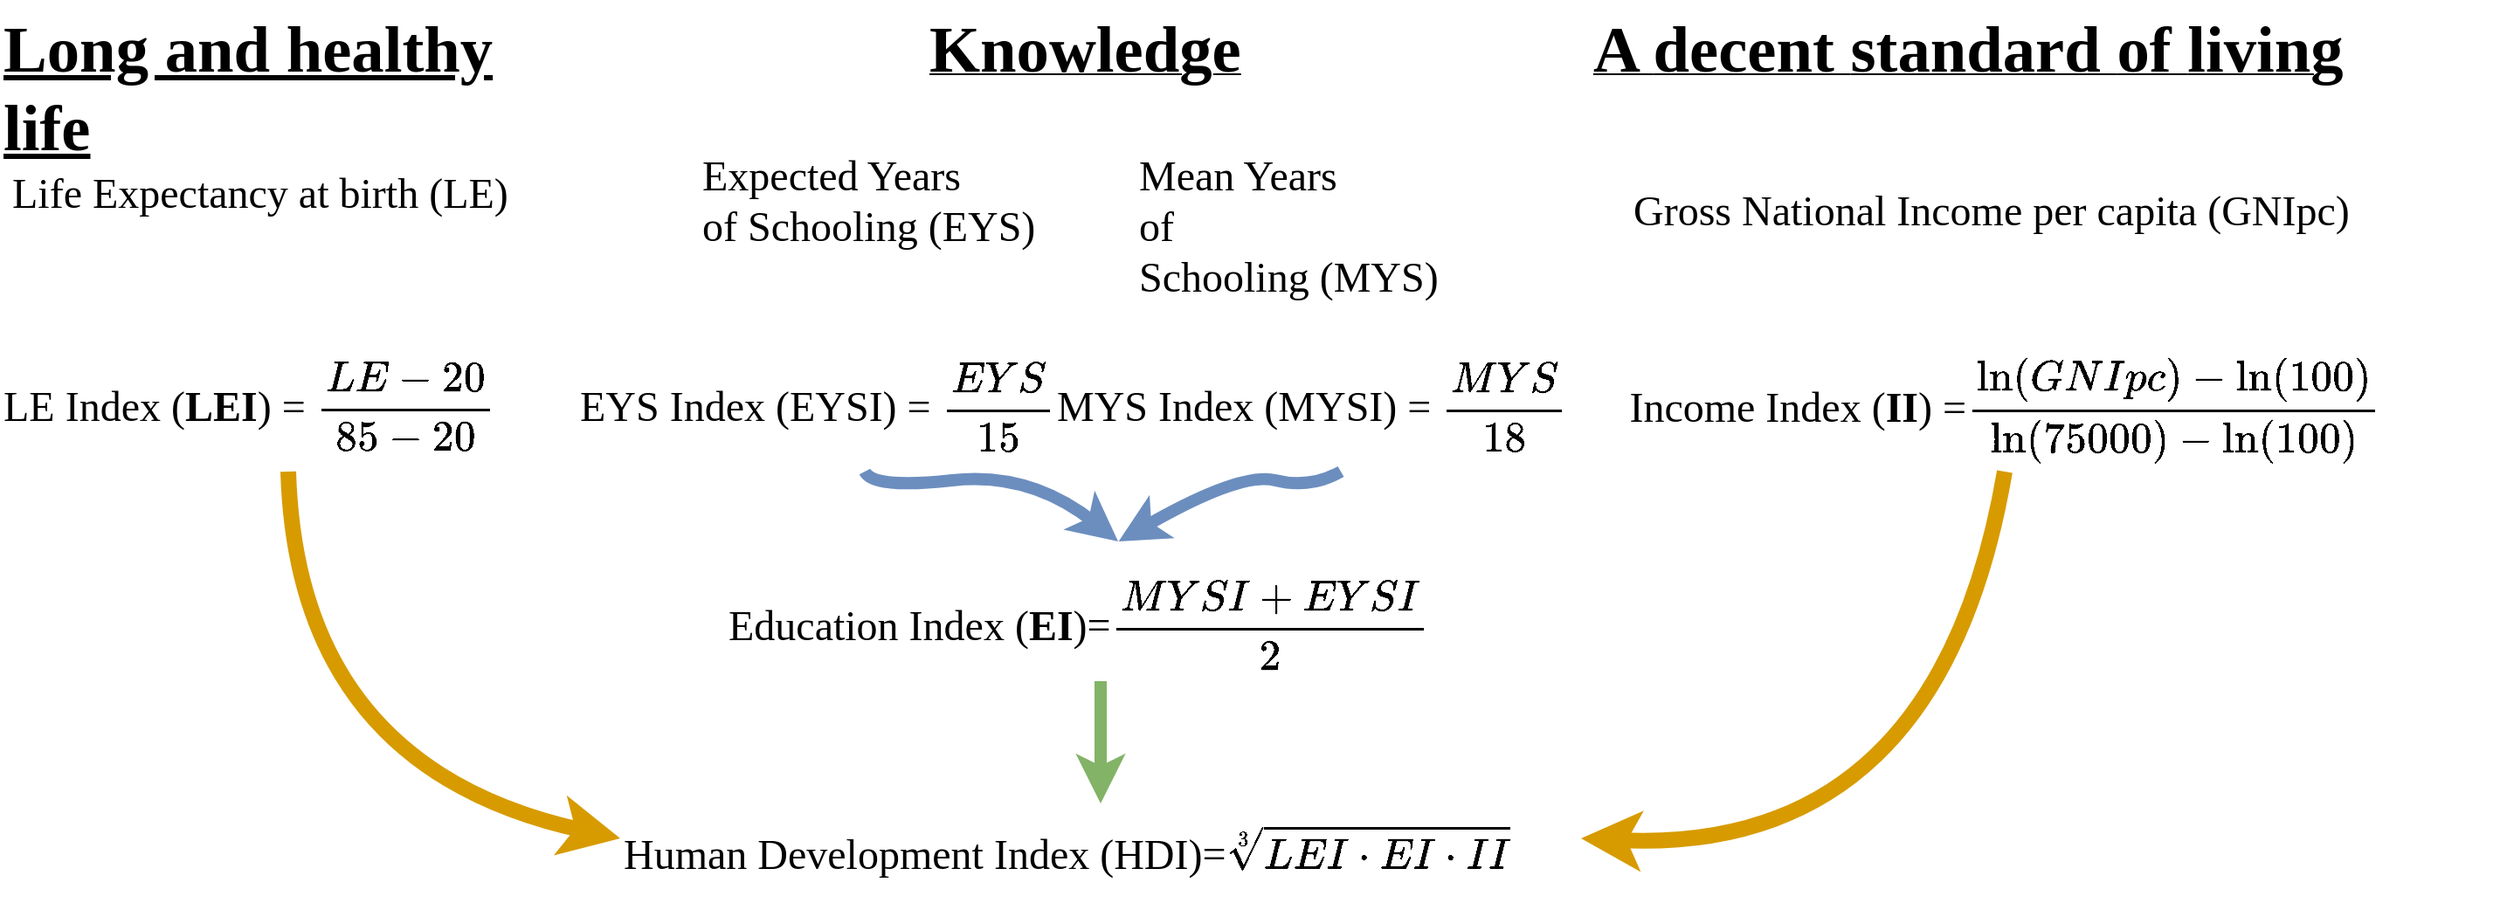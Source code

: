 <mxfile version="16.6.7" type="device"><diagram id="glmMB9DDFRBc_s1LFeXM" name="Page-1"><mxGraphModel dx="1378" dy="768" grid="1" gridSize="10" guides="1" tooltips="1" connect="1" arrows="1" fold="1" page="1" pageScale="1" pageWidth="850" pageHeight="1100" math="1" shadow="0"><root><mxCell id="0"/><mxCell id="1" parent="0"/><mxCell id="hLz6CpMyNzzyd2ycxeXt-2" value="&lt;p style=&quot;margin-top: 0pt ; margin-bottom: 0pt ; margin-left: 0in ; text-align: left ; direction: ltr ; unicode-bidi: embed ; word-break: normal&quot;&gt;&lt;font face=&quot;calibri&quot;&gt;&lt;span style=&quot;font-size: 37.333px&quot;&gt;&lt;b&gt;&lt;u&gt;Long and healthy life&lt;/u&gt;&lt;/b&gt;&lt;/span&gt;&lt;/font&gt;&lt;/p&gt;" style="text;whiteSpace=wrap;html=1;" vertex="1" parent="1"><mxGeometry x="40" y="110" width="330" height="60" as="geometry"/></mxCell><mxCell id="hLz6CpMyNzzyd2ycxeXt-3" value="&lt;u&gt;&lt;span style=&quot;font-size: 28.0pt ; font-family: &amp;quot;calibri&amp;quot; ; color: black ; font-weight: bold&quot;&gt;Knowledge&lt;/span&gt;&lt;/u&gt;" style="text;whiteSpace=wrap;html=1;" vertex="1" parent="1"><mxGeometry x="570" y="110" width="200" height="40" as="geometry"/></mxCell><mxCell id="hLz6CpMyNzzyd2ycxeXt-4" value="&lt;p style=&quot;margin-top: 0pt ; margin-bottom: 0pt ; margin-left: 0in ; text-align: left ; direction: ltr ; unicode-bidi: embed ; word-break: normal&quot;&gt;&lt;u&gt;&lt;span style=&quot;font-size: 28.0pt ; font-family: &amp;#34;calibri&amp;#34; ; color: black ; font-weight: bold&quot;&gt;A &lt;/span&gt;&lt;/u&gt;&lt;u&gt;&lt;span style=&quot;font-size: 28.0pt ; font-family: &amp;#34;calibri&amp;#34; ; color: black ; font-weight: bold&quot;&gt;decent&amp;nbsp;&lt;/span&gt;&lt;/u&gt;&lt;u&gt;&lt;span style=&quot;font-size: 28.0pt ; font-family: &amp;#34;calibri&amp;#34; ; color: black ; font-weight: bold&quot;&gt;standard&amp;nbsp;&lt;/span&gt;&lt;/u&gt;&lt;u&gt;&lt;span style=&quot;font-size: 28.0pt ; font-family: &amp;#34;calibri&amp;#34; ; color: black ; font-weight: bold&quot;&gt;of &lt;/span&gt;&lt;/u&gt;&lt;u&gt;&lt;span style=&quot;font-size: 28.0pt ; font-family: &amp;#34;calibri&amp;#34; ; color: black ; font-weight: bold&quot;&gt;living&lt;/span&gt;&lt;/u&gt;&lt;/p&gt;" style="text;whiteSpace=wrap;html=1;" vertex="1" parent="1"><mxGeometry x="950" y="110" width="520" height="80" as="geometry"/></mxCell><mxCell id="hLz6CpMyNzzyd2ycxeXt-5" value="&lt;p style=&quot;margin-top: 0pt ; margin-bottom: 0pt ; margin-left: 0in ; text-align: left ; direction: ltr ; unicode-bidi: embed ; word-break: normal&quot;&gt;&lt;span style=&quot;font-size: 18.0pt ; font-family: &amp;#34;calibri&amp;#34; ; color: black&quot;&gt;Life&amp;nbsp;&lt;/span&gt;&lt;span style=&quot;font-size: 18.0pt ; font-family: &amp;#34;calibri&amp;#34; ; color: black&quot;&gt;Expectancy&lt;/span&gt;&lt;span style=&quot;font-size: 18.0pt ; font-family: &amp;#34;calibri&amp;#34; ; color: black&quot;&gt; at &lt;/span&gt;&lt;span style=&quot;font-size: 18.0pt ; font-family: &amp;#34;calibri&amp;#34; ; color: black&quot;&gt;birth&lt;/span&gt;&lt;span style=&quot;font-size: 18.0pt ; font-family: &amp;#34;calibri&amp;#34; ; color: black&quot;&gt; (LE)&lt;/span&gt;&lt;/p&gt;" style="text;whiteSpace=wrap;html=1;" vertex="1" parent="1"><mxGeometry x="45" y="200" width="320" height="50" as="geometry"/></mxCell><mxCell id="hLz6CpMyNzzyd2ycxeXt-6" value="&lt;p style=&quot;margin-top: 0pt ; margin-bottom: 0pt ; margin-left: 0in ; text-align: left ; direction: ltr ; unicode-bidi: embed ; word-break: normal&quot;&gt;&lt;span style=&quot;font-size: 18.0pt ; font-family: &amp;quot;calibri&amp;quot; ; color: black&quot;&gt;Expected&lt;/span&gt;&lt;span style=&quot;font-size: 18.0pt ; font-family: &amp;quot;calibri&amp;quot; ; color: black&quot;&gt; &lt;/span&gt;&lt;span style=&quot;font-size: 18.0pt ; font-family: &amp;quot;calibri&amp;quot; ; color: black&quot;&gt;Y&lt;/span&gt;&lt;span style=&quot;font-size: 18.0pt ; font-family: &amp;quot;calibri&amp;quot; ; color: black&quot;&gt;ears&lt;/span&gt;&lt;span style=&quot;font-size: 18.0pt ; font-family: &amp;quot;calibri&amp;quot; ; color: black&quot;&gt;&#10;of &lt;/span&gt;&lt;span style=&quot;font-size: 18.0pt ; font-family: &amp;quot;calibri&amp;quot; ; color: black&quot;&gt;Schooling&lt;/span&gt;&lt;span style=&quot;font-size: 18.0pt ; font-family: &amp;quot;calibri&amp;quot; ; color: black&quot;&gt; (EYS)&lt;/span&gt;&lt;/p&gt;" style="text;whiteSpace=wrap;html=1;" vertex="1" parent="1"><mxGeometry x="440" y="190" width="200" height="50" as="geometry"/></mxCell><mxCell id="hLz6CpMyNzzyd2ycxeXt-7" value="&lt;p style=&quot;margin-top: 0pt ; margin-bottom: 0pt ; margin-left: 0in ; text-align: left ; direction: ltr ; unicode-bidi: embed ; word-break: normal&quot;&gt;&lt;span style=&quot;font-size: 18.0pt ; font-family: &amp;#34;calibri&amp;#34; ; color: black&quot;&gt;Mean&lt;/span&gt;&lt;span style=&quot;font-size: 18.0pt ; font-family: &amp;#34;calibri&amp;#34; ; color: black&quot;&gt; &lt;/span&gt;&lt;span style=&quot;font-size: 18.0pt ; font-family: &amp;#34;calibri&amp;#34; ; color: black&quot;&gt;Y&lt;/span&gt;&lt;span style=&quot;font-size: 18.0pt ; font-family: &amp;#34;calibri&amp;#34; ; color: black&quot;&gt;ears&lt;/span&gt;&lt;span style=&quot;font-size: 18.0pt ; font-family: &amp;#34;calibri&amp;#34; ; color: black&quot;&gt;&lt;br&gt;of &lt;/span&gt;&lt;span style=&quot;font-size: 18.0pt ; font-family: &amp;#34;calibri&amp;#34; ; color: black&quot;&gt;Schooling&amp;nbsp;&lt;/span&gt;&lt;span style=&quot;font-size: 18pt ; font-family: &amp;#34;calibri&amp;#34;&quot;&gt;(MYS&lt;/span&gt;&lt;span style=&quot;font-size: 18pt ; font-family: &amp;#34;calibri&amp;#34;&quot;&gt;)&lt;/span&gt;&lt;/p&gt;" style="text;whiteSpace=wrap;html=1;" vertex="1" parent="1"><mxGeometry x="690" y="190" width="190" height="70" as="geometry"/></mxCell><mxCell id="hLz6CpMyNzzyd2ycxeXt-8" value="&lt;p style=&quot;margin-top: 0pt ; margin-bottom: 0pt ; margin-left: 0in ; text-align: left ; direction: ltr ; unicode-bidi: embed ; word-break: normal&quot;&gt;&lt;span style=&quot;font-size: 18.0pt ; font-family: &amp;quot;calibri&amp;quot; ; color: black&quot;&gt;Gross&lt;/span&gt;&lt;span style=&quot;font-size: 18.0pt ; font-family: &amp;quot;calibri&amp;quot; ; color: black&quot;&gt; National &lt;/span&gt;&lt;span style=&quot;font-size: 18.0pt ; font-family: &amp;quot;calibri&amp;quot; ; color: black&quot;&gt;Income&lt;/span&gt;&lt;span style=&quot;font-size: 18.0pt ; font-family: &amp;quot;calibri&amp;quot; ; color: black&quot;&gt; per &lt;/span&gt;&lt;span style=&quot;font-size: 18.0pt ; font-family: &amp;quot;calibri&amp;quot; ; color: black&quot;&gt;capita&lt;/span&gt;&lt;span style=&quot;font-size: 18.0pt ; font-family: &amp;quot;calibri&amp;quot; ; color: black&quot;&gt; (&lt;/span&gt;&lt;span style=&quot;font-size: 18.0pt ; font-family: &amp;quot;calibri&amp;quot; ; color: black&quot;&gt;GNIpc&lt;/span&gt;&lt;span style=&quot;font-size: 18.0pt ; font-family: &amp;quot;calibri&amp;quot; ; color: black&quot;&gt;)&lt;/span&gt;&lt;/p&gt;" style="text;whiteSpace=wrap;html=1;" vertex="1" parent="1"><mxGeometry x="972.5" y="210" width="430" height="30" as="geometry"/></mxCell><mxCell id="hLz6CpMyNzzyd2ycxeXt-9" value="&lt;p style=&quot;margin-top: 0pt ; margin-bottom: 0pt ; margin-left: 0in ; text-align: left ; direction: ltr ; unicode-bidi: embed ; word-break: normal&quot;&gt;&lt;font face=&quot;calibri&quot;&gt;&lt;span style=&quot;font-size: 24px&quot;&gt;LE Index (&lt;b&gt;LEI&lt;/b&gt;) = `\frac{LE-20}{85-20}`&lt;/span&gt;&lt;/font&gt;&lt;/p&gt;" style="text;whiteSpace=wrap;html=1;" vertex="1" parent="1"><mxGeometry x="40" y="310" width="330" height="70" as="geometry"/></mxCell><mxCell id="hLz6CpMyNzzyd2ycxeXt-10" value="&lt;p style=&quot;margin-top: 0pt ; margin-bottom: 0pt ; margin-left: 0in ; text-align: left ; direction: ltr ; unicode-bidi: embed ; word-break: normal&quot;&gt;&lt;font face=&quot;calibri&quot;&gt;&lt;span style=&quot;font-size: 24px&quot;&gt;EYS Index (EYSI) = `\frac{EYS}{15}`&lt;/span&gt;&lt;/font&gt;&lt;/p&gt;" style="text;whiteSpace=wrap;html=1;" vertex="1" parent="1"><mxGeometry x="370" y="310" width="330" height="70" as="geometry"/></mxCell><mxCell id="hLz6CpMyNzzyd2ycxeXt-12" value="&lt;p style=&quot;margin-top: 0pt ; margin-bottom: 0pt ; margin-left: 0in ; text-align: left ; direction: ltr ; unicode-bidi: embed ; word-break: normal&quot;&gt;&lt;font face=&quot;calibri&quot;&gt;&lt;span style=&quot;font-size: 24px&quot;&gt;MYS Index (MYSI) = `\frac{MYS}{18}`&lt;/span&gt;&lt;/font&gt;&lt;/p&gt;" style="text;whiteSpace=wrap;html=1;" vertex="1" parent="1"><mxGeometry x="642.5" y="310" width="330" height="70" as="geometry"/></mxCell><mxCell id="hLz6CpMyNzzyd2ycxeXt-13" value="&lt;p style=&quot;margin-top: 0pt ; margin-bottom: 0pt ; margin-left: 0in ; text-align: left ; direction: ltr ; unicode-bidi: embed ; word-break: normal&quot;&gt;&lt;/p&gt;&lt;br&gt;&lt;br&gt;&lt;span style=&quot;font-family: &amp;#34;calibri&amp;#34; ; font-size: 24px&quot;&gt;Income Index (&lt;b&gt;II&lt;/b&gt;) =&lt;/span&gt;&lt;span style=&quot;font-size: 24px ; font-family: &amp;#34;calibri&amp;#34;&quot;&gt;`\frac{ln(GNIpc)-ln(100)}{ln(75 000)-ln(100)}`&lt;/span&gt;&lt;span style=&quot;font-family: &amp;#34;calibri&amp;#34; ; font-size: 24px&quot;&gt;&lt;br&gt;&lt;/span&gt;" style="text;html=1;whiteSpace=wrap;verticalAlign=middle;labelPosition=center;verticalLabelPosition=middle;align=center;" vertex="1" parent="1"><mxGeometry x="940" y="280" width="495" height="100" as="geometry"/></mxCell><mxCell id="hLz6CpMyNzzyd2ycxeXt-14" value="&lt;p style=&quot;margin-top: 0pt ; margin-bottom: 0pt ; margin-left: 0in ; direction: ltr ; unicode-bidi: embed ; word-break: normal&quot;&gt;&lt;br&gt;&lt;/p&gt;&lt;span style=&quot;font-family: &amp;#34;calibri&amp;#34; ; font-size: 24px&quot;&gt;Education Index (&lt;b&gt;EI&lt;/b&gt;)&lt;/span&gt;&lt;span style=&quot;font-family: &amp;#34;calibri&amp;#34; ; font-size: 24px&quot;&gt;=`\frac{MYSI+EYSI}{2}`&lt;/span&gt;" style="text;html=1;align=left;verticalAlign=middle;horizontal=1;textDirection=ltr;spacingTop=0;whiteSpace=wrap;" vertex="1" parent="1"><mxGeometry x="455" y="420" width="430" height="80" as="geometry"/></mxCell><mxCell id="hLz6CpMyNzzyd2ycxeXt-16" value="&lt;p style=&quot;margin-top: 0pt ; margin-bottom: 0pt ; margin-left: 0in ; direction: ltr ; unicode-bidi: embed ; word-break: normal&quot;&gt;&lt;br&gt;&lt;/p&gt;&lt;span style=&quot;font-family: &amp;#34;calibri&amp;#34; ; font-size: 24px&quot;&gt;Human Development Index (HDI)&lt;/span&gt;&lt;span style=&quot;font-family: &amp;#34;calibri&amp;#34; ; font-size: 24px&quot;&gt;=`root(3)(LEI\cdotEI\cdotII)`&lt;/span&gt;" style="text;html=1;align=left;verticalAlign=middle;horizontal=1;textDirection=ltr;spacingTop=0;whiteSpace=wrap;" vertex="1" parent="1"><mxGeometry x="395" y="570" width="550" height="40" as="geometry"/></mxCell><mxCell id="hLz6CpMyNzzyd2ycxeXt-17" value="" style="curved=1;endArrow=classic;html=1;rounded=0;entryX=0;entryY=0.5;entryDx=0;entryDy=0;exitX=0.5;exitY=1;exitDx=0;exitDy=0;fillColor=#ffcd28;strokeColor=#d79b00;strokeWidth=9;gradientColor=#ffa500;" edge="1" parent="1" source="hLz6CpMyNzzyd2ycxeXt-9" target="hLz6CpMyNzzyd2ycxeXt-16"><mxGeometry width="50" height="50" relative="1" as="geometry"><mxPoint x="180" y="630" as="sourcePoint"/><mxPoint x="230" y="580" as="targetPoint"/><Array as="points"><mxPoint x="210" y="550"/></Array></mxGeometry></mxCell><mxCell id="hLz6CpMyNzzyd2ycxeXt-18" value="" style="curved=1;endArrow=classic;html=1;rounded=0;entryX=1;entryY=0.5;entryDx=0;entryDy=0;exitX=0.5;exitY=1;exitDx=0;exitDy=0;fillColor=#ffcd28;strokeColor=#d79b00;strokeWidth=9;gradientColor=#ffa500;" edge="1" parent="1" source="hLz6CpMyNzzyd2ycxeXt-13" target="hLz6CpMyNzzyd2ycxeXt-16"><mxGeometry width="50" height="50" relative="1" as="geometry"><mxPoint x="1120" y="400" as="sourcePoint"/><mxPoint x="1385" y="710" as="targetPoint"/><Array as="points"><mxPoint x="1150" y="600"/></Array></mxGeometry></mxCell><mxCell id="hLz6CpMyNzzyd2ycxeXt-19" value="" style="curved=1;endArrow=classic;html=1;rounded=0;exitX=0.5;exitY=1;exitDx=0;exitDy=0;entryX=0.524;entryY=0;entryDx=0;entryDy=0;entryPerimeter=0;fillColor=#dae8fc;gradientColor=#7ea6e0;strokeColor=#6c8ebf;strokeWidth=7;" edge="1" parent="1" source="hLz6CpMyNzzyd2ycxeXt-12" target="hLz6CpMyNzzyd2ycxeXt-14"><mxGeometry width="50" height="50" relative="1" as="geometry"><mxPoint x="997.5" y="310" as="sourcePoint"/><mxPoint x="680" y="420" as="targetPoint"/><Array as="points"><mxPoint x="790" y="390"/><mxPoint x="750" y="380"/></Array></mxGeometry></mxCell><mxCell id="hLz6CpMyNzzyd2ycxeXt-20" value="" style="curved=1;endArrow=classic;html=1;rounded=0;exitX=0.5;exitY=1;exitDx=0;exitDy=0;fillColor=#dae8fc;gradientColor=#7ea6e0;strokeColor=#6c8ebf;strokeWidth=7;" edge="1" parent="1" source="hLz6CpMyNzzyd2ycxeXt-10"><mxGeometry width="50" height="50" relative="1" as="geometry"><mxPoint x="900" y="390" as="sourcePoint"/><mxPoint x="680" y="420" as="targetPoint"/><Array as="points"><mxPoint x="540" y="390"/><mxPoint x="630" y="380"/></Array></mxGeometry></mxCell><mxCell id="hLz6CpMyNzzyd2ycxeXt-21" value="" style="endArrow=classic;html=1;rounded=0;exitX=0.5;exitY=1;exitDx=0;exitDy=0;entryX=0.5;entryY=0;entryDx=0;entryDy=0;strokeWidth=7;fillColor=#d5e8d4;gradientColor=#97d077;strokeColor=#82b366;" edge="1" parent="1" source="hLz6CpMyNzzyd2ycxeXt-14" target="hLz6CpMyNzzyd2ycxeXt-16"><mxGeometry width="50" height="50" relative="1" as="geometry"><mxPoint x="670" y="570" as="sourcePoint"/><mxPoint x="570" y="520" as="targetPoint"/></mxGeometry></mxCell></root></mxGraphModel></diagram></mxfile>